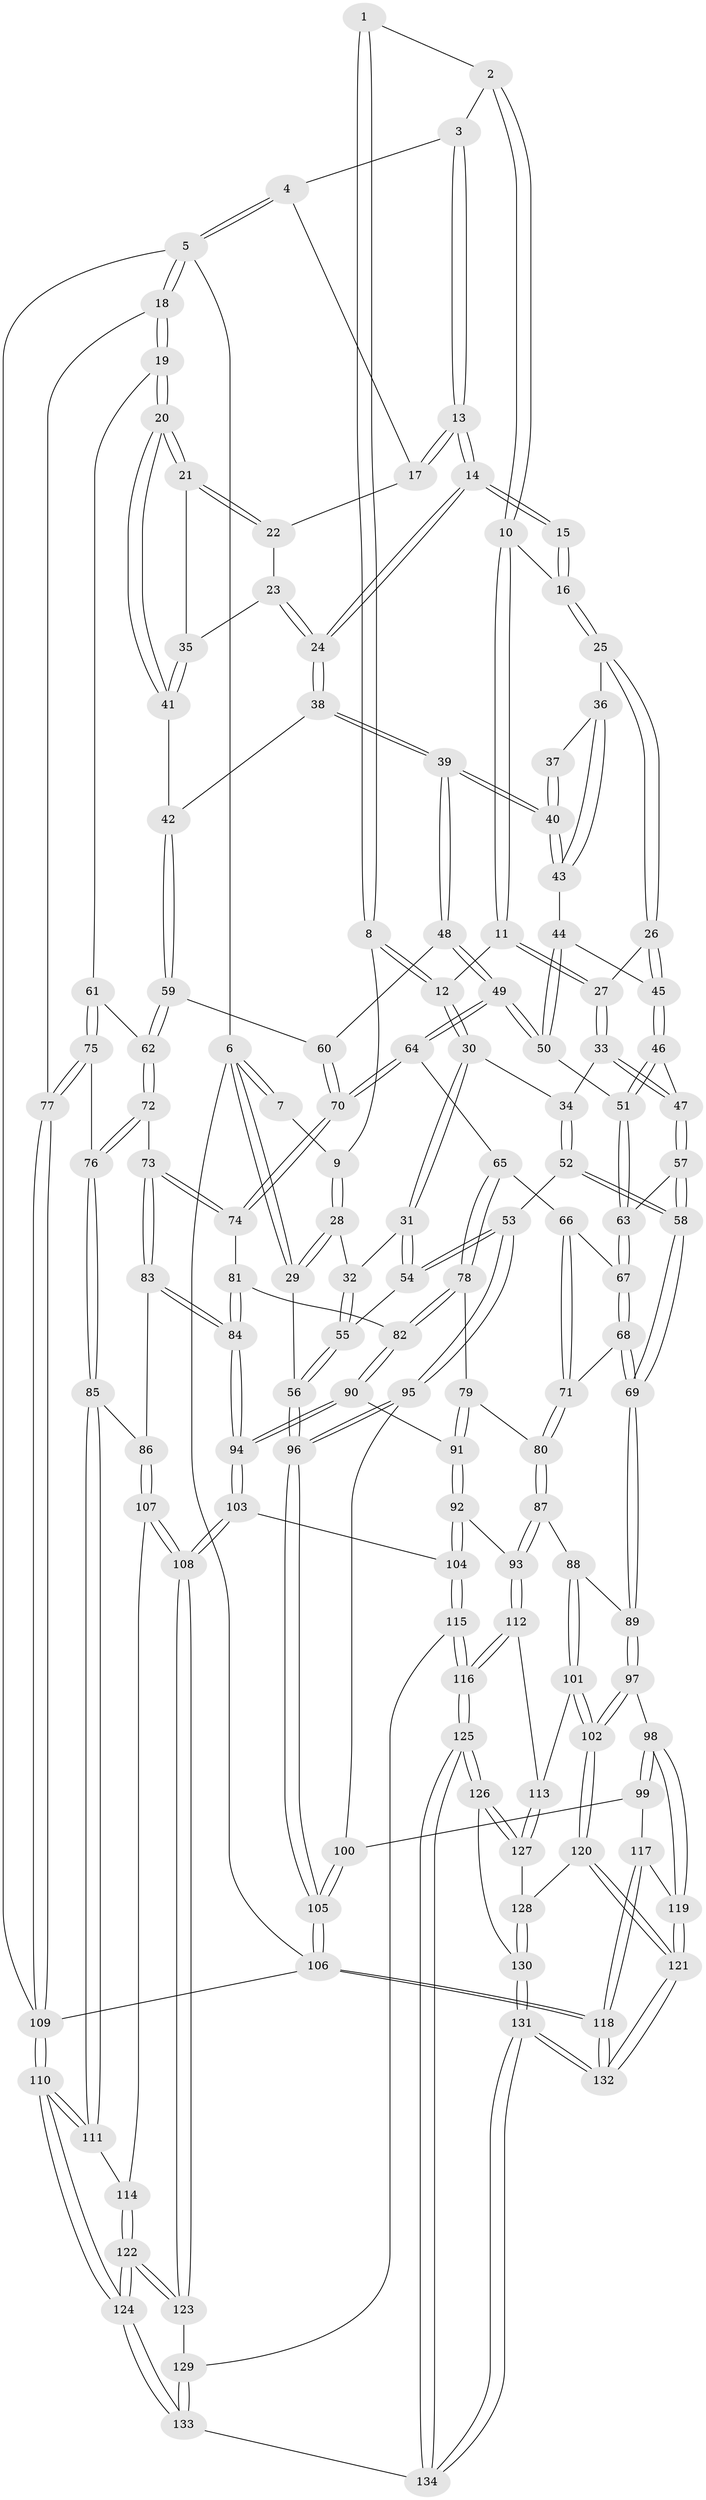 // Generated by graph-tools (version 1.1) at 2025/38/03/09/25 02:38:27]
// undirected, 134 vertices, 332 edges
graph export_dot {
graph [start="1"]
  node [color=gray90,style=filled];
  1 [pos="+0.1894840802932357+0"];
  2 [pos="+0.5139427175072492+0"];
  3 [pos="+0.6620371003828809+0"];
  4 [pos="+1+0"];
  5 [pos="+1+0"];
  6 [pos="+0+0"];
  7 [pos="+0.050086311488417606+0"];
  8 [pos="+0.22545735757708024+0"];
  9 [pos="+0.07557380060517338+0.11080416456080669"];
  10 [pos="+0.4812671495774844+0.03200767329400704"];
  11 [pos="+0.3568940936874255+0.09860193888030912"];
  12 [pos="+0.24647981103514058+0.05690073993174015"];
  13 [pos="+0.7013689149999212+0.06975009740768559"];
  14 [pos="+0.6959781520773972+0.10386384390410296"];
  15 [pos="+0.6901017179851787+0.1061473827310677"];
  16 [pos="+0.49133468152941123+0.05443402352268213"];
  17 [pos="+0.8729849722653394+0.05411199130347668"];
  18 [pos="+1+0.23072325895575643"];
  19 [pos="+1+0.24271222954690092"];
  20 [pos="+1+0.23887514360895268"];
  21 [pos="+0.9368817308323577+0.16298437320157744"];
  22 [pos="+0.8749146727790214+0.080642883429238"];
  23 [pos="+0.7965271217469015+0.1474781252760569"];
  24 [pos="+0.7444716945673925+0.1672141546814329"];
  25 [pos="+0.5069340209871593+0.12932100929663984"];
  26 [pos="+0.43359585358517905+0.1994309598007495"];
  27 [pos="+0.37316820290259384+0.18975552051003577"];
  28 [pos="+0.058181643258135705+0.1500807472553968"];
  29 [pos="+0+0.11713134197925162"];
  30 [pos="+0.20253160570004244+0.18680173387425755"];
  31 [pos="+0.14675765545804142+0.21242359889471724"];
  32 [pos="+0.13597497218490803+0.21045735065937882"];
  33 [pos="+0.32120710940511715+0.24110820234745414"];
  34 [pos="+0.2849514094777832+0.23760366914224082"];
  35 [pos="+0.8701062711850108+0.17967556344909802"];
  36 [pos="+0.5480622767897503+0.1643453049845627"];
  37 [pos="+0.6400966218458591+0.14037203967049866"];
  38 [pos="+0.7501223908876897+0.23318780287212196"];
  39 [pos="+0.649857871721381+0.2905545492357745"];
  40 [pos="+0.6281318280095454+0.25675043292203764"];
  41 [pos="+0.7989041572041505+0.26496674244637053"];
  42 [pos="+0.79401832560479+0.26663501071501805"];
  43 [pos="+0.552844305984787+0.2011521231460239"];
  44 [pos="+0.5222852173599151+0.2498631596438788"];
  45 [pos="+0.4552754757448799+0.24733580636048363"];
  46 [pos="+0.43611291416816444+0.3035750457952942"];
  47 [pos="+0.341096082534973+0.2745229423434762"];
  48 [pos="+0.6447203327092619+0.30217281040079136"];
  49 [pos="+0.5963822099937451+0.3538276232331514"];
  50 [pos="+0.5406809424455736+0.30506355326158585"];
  51 [pos="+0.44155702909861794+0.3177634545966201"];
  52 [pos="+0.20186163562538864+0.46229117361841937"];
  53 [pos="+0.1891195902264705+0.4615725888982331"];
  54 [pos="+0.18334203816702258+0.456911970679853"];
  55 [pos="+0+0.3862610271345505"];
  56 [pos="+0+0.3887266592332647"];
  57 [pos="+0.33587996568006384+0.34706038902248426"];
  58 [pos="+0.24910522968801294+0.47556054494804056"];
  59 [pos="+0.8119623001098777+0.3637415384944536"];
  60 [pos="+0.7453223969012545+0.38026559340563826"];
  61 [pos="+0.8986895929061162+0.3855089048382022"];
  62 [pos="+0.8220034443051033+0.37336319201525775"];
  63 [pos="+0.4377843648274013+0.35724540283582773"];
  64 [pos="+0.5939688501766184+0.36586104791071977"];
  65 [pos="+0.5538002836129392+0.3937173519903809"];
  66 [pos="+0.49110949341056304+0.39184785830551205"];
  67 [pos="+0.44308814598455304+0.37387692923493165"];
  68 [pos="+0.3768876303542275+0.46490089690435116"];
  69 [pos="+0.2580989373155547+0.4815880207081805"];
  70 [pos="+0.6727281039107444+0.4599791678781077"];
  71 [pos="+0.4608780368389551+0.5097043242846403"];
  72 [pos="+0.8004199917469421+0.4572849406928963"];
  73 [pos="+0.7072056631994268+0.49442898869535257"];
  74 [pos="+0.6761325395836698+0.4772006842699172"];
  75 [pos="+0.9497055533331048+0.5650645907576062"];
  76 [pos="+0.8983469345660262+0.5934275928976831"];
  77 [pos="+1+0.5521751352738843"];
  78 [pos="+0.5338628414026758+0.49183042768354124"];
  79 [pos="+0.46808957849782634+0.512717404176173"];
  80 [pos="+0.46382120786846187+0.5123805203483738"];
  81 [pos="+0.6717070861053954+0.48119746271115876"];
  82 [pos="+0.5897821045311148+0.5298597251935819"];
  83 [pos="+0.7562125345296573+0.5807463697144264"];
  84 [pos="+0.6553339606040051+0.6260552542390647"];
  85 [pos="+0.8891558287656968+0.6030365783774401"];
  86 [pos="+0.7762252231802853+0.5905784677516527"];
  87 [pos="+0.41197713609652303+0.6457945591947495"];
  88 [pos="+0.3139583255341148+0.5611613088587933"];
  89 [pos="+0.27699707569623905+0.5269345686083187"];
  90 [pos="+0.5861301338654684+0.5649726480252903"];
  91 [pos="+0.5345703434771271+0.6060460024932023"];
  92 [pos="+0.5179332422538494+0.6467333740561292"];
  93 [pos="+0.4208214601198914+0.6682020550823184"];
  94 [pos="+0.6523202611892474+0.6285564089264146"];
  95 [pos="+0.1491341797905924+0.530798634888139"];
  96 [pos="+0+0.6174848405669698"];
  97 [pos="+0.24440764479154625+0.7184683082885566"];
  98 [pos="+0.23609631297701741+0.7179591792018595"];
  99 [pos="+0.12502657449982588+0.6851208283849508"];
  100 [pos="+0.10643287179989461+0.6637874255608331"];
  101 [pos="+0.3111536512715506+0.739868738222356"];
  102 [pos="+0.2772019211823335+0.7431797232095824"];
  103 [pos="+0.6345105219699739+0.7268189158938454"];
  104 [pos="+0.6253378430378633+0.7281481551656723"];
  105 [pos="+0+0.6967649889844759"];
  106 [pos="+0+1"];
  107 [pos="+0.7096701171030676+0.7204806376416516"];
  108 [pos="+0.644887372946924+0.7320991178611969"];
  109 [pos="+1+1"];
  110 [pos="+1+1"];
  111 [pos="+0.8796234420324829+0.6728012447735104"];
  112 [pos="+0.4069287635874706+0.7077299906542395"];
  113 [pos="+0.34284168279987715+0.7378516146551287"];
  114 [pos="+0.800087049601301+0.740709516554198"];
  115 [pos="+0.5173339801177451+0.8211567156077793"];
  116 [pos="+0.5010246573904348+0.8259518872500401"];
  117 [pos="+0.12089495177482427+0.7112355503441989"];
  118 [pos="+0+1"];
  119 [pos="+0.13295665978670287+0.8444844923432896"];
  120 [pos="+0.2627233264510991+0.8085601637860725"];
  121 [pos="+0.1192827294747045+0.9191050800712621"];
  122 [pos="+0.8042183647707623+1"];
  123 [pos="+0.729003766554513+0.9309557997663053"];
  124 [pos="+0.8855651186179023+1"];
  125 [pos="+0.4557143401444497+0.9121184741309095"];
  126 [pos="+0.37388704669173195+0.8691897827288669"];
  127 [pos="+0.3643360000904323+0.8409803114780823"];
  128 [pos="+0.2724916724630144+0.8240572274205553"];
  129 [pos="+0.5870724304283289+0.8687100601101145"];
  130 [pos="+0.3031268157958696+0.8834042219112125"];
  131 [pos="+0.14113095026306105+1"];
  132 [pos="+0+1"];
  133 [pos="+0.531106637690489+1"];
  134 [pos="+0.4627002756797277+1"];
  1 -- 2;
  1 -- 8;
  1 -- 8;
  2 -- 3;
  2 -- 10;
  2 -- 10;
  3 -- 4;
  3 -- 13;
  3 -- 13;
  4 -- 5;
  4 -- 5;
  4 -- 17;
  5 -- 6;
  5 -- 18;
  5 -- 18;
  5 -- 109;
  6 -- 7;
  6 -- 7;
  6 -- 29;
  6 -- 29;
  6 -- 106;
  7 -- 9;
  8 -- 9;
  8 -- 12;
  8 -- 12;
  9 -- 28;
  9 -- 28;
  10 -- 11;
  10 -- 11;
  10 -- 16;
  11 -- 12;
  11 -- 27;
  11 -- 27;
  12 -- 30;
  12 -- 30;
  13 -- 14;
  13 -- 14;
  13 -- 17;
  13 -- 17;
  14 -- 15;
  14 -- 15;
  14 -- 24;
  14 -- 24;
  15 -- 16;
  15 -- 16;
  16 -- 25;
  16 -- 25;
  17 -- 22;
  18 -- 19;
  18 -- 19;
  18 -- 77;
  19 -- 20;
  19 -- 20;
  19 -- 61;
  20 -- 21;
  20 -- 21;
  20 -- 41;
  20 -- 41;
  21 -- 22;
  21 -- 22;
  21 -- 35;
  22 -- 23;
  23 -- 24;
  23 -- 24;
  23 -- 35;
  24 -- 38;
  24 -- 38;
  25 -- 26;
  25 -- 26;
  25 -- 36;
  26 -- 27;
  26 -- 45;
  26 -- 45;
  27 -- 33;
  27 -- 33;
  28 -- 29;
  28 -- 29;
  28 -- 32;
  29 -- 56;
  30 -- 31;
  30 -- 31;
  30 -- 34;
  31 -- 32;
  31 -- 54;
  31 -- 54;
  32 -- 55;
  32 -- 55;
  33 -- 34;
  33 -- 47;
  33 -- 47;
  34 -- 52;
  34 -- 52;
  35 -- 41;
  35 -- 41;
  36 -- 37;
  36 -- 43;
  36 -- 43;
  37 -- 40;
  37 -- 40;
  38 -- 39;
  38 -- 39;
  38 -- 42;
  39 -- 40;
  39 -- 40;
  39 -- 48;
  39 -- 48;
  40 -- 43;
  40 -- 43;
  41 -- 42;
  42 -- 59;
  42 -- 59;
  43 -- 44;
  44 -- 45;
  44 -- 50;
  44 -- 50;
  45 -- 46;
  45 -- 46;
  46 -- 47;
  46 -- 51;
  46 -- 51;
  47 -- 57;
  47 -- 57;
  48 -- 49;
  48 -- 49;
  48 -- 60;
  49 -- 50;
  49 -- 50;
  49 -- 64;
  49 -- 64;
  50 -- 51;
  51 -- 63;
  51 -- 63;
  52 -- 53;
  52 -- 58;
  52 -- 58;
  53 -- 54;
  53 -- 54;
  53 -- 95;
  53 -- 95;
  54 -- 55;
  55 -- 56;
  55 -- 56;
  56 -- 96;
  56 -- 96;
  57 -- 58;
  57 -- 58;
  57 -- 63;
  58 -- 69;
  58 -- 69;
  59 -- 60;
  59 -- 62;
  59 -- 62;
  60 -- 70;
  60 -- 70;
  61 -- 62;
  61 -- 75;
  61 -- 75;
  62 -- 72;
  62 -- 72;
  63 -- 67;
  63 -- 67;
  64 -- 65;
  64 -- 70;
  64 -- 70;
  65 -- 66;
  65 -- 78;
  65 -- 78;
  66 -- 67;
  66 -- 71;
  66 -- 71;
  67 -- 68;
  67 -- 68;
  68 -- 69;
  68 -- 69;
  68 -- 71;
  69 -- 89;
  69 -- 89;
  70 -- 74;
  70 -- 74;
  71 -- 80;
  71 -- 80;
  72 -- 73;
  72 -- 76;
  72 -- 76;
  73 -- 74;
  73 -- 74;
  73 -- 83;
  73 -- 83;
  74 -- 81;
  75 -- 76;
  75 -- 77;
  75 -- 77;
  76 -- 85;
  76 -- 85;
  77 -- 109;
  77 -- 109;
  78 -- 79;
  78 -- 82;
  78 -- 82;
  79 -- 80;
  79 -- 91;
  79 -- 91;
  80 -- 87;
  80 -- 87;
  81 -- 82;
  81 -- 84;
  81 -- 84;
  82 -- 90;
  82 -- 90;
  83 -- 84;
  83 -- 84;
  83 -- 86;
  84 -- 94;
  84 -- 94;
  85 -- 86;
  85 -- 111;
  85 -- 111;
  86 -- 107;
  86 -- 107;
  87 -- 88;
  87 -- 93;
  87 -- 93;
  88 -- 89;
  88 -- 101;
  88 -- 101;
  89 -- 97;
  89 -- 97;
  90 -- 91;
  90 -- 94;
  90 -- 94;
  91 -- 92;
  91 -- 92;
  92 -- 93;
  92 -- 104;
  92 -- 104;
  93 -- 112;
  93 -- 112;
  94 -- 103;
  94 -- 103;
  95 -- 96;
  95 -- 96;
  95 -- 100;
  96 -- 105;
  96 -- 105;
  97 -- 98;
  97 -- 102;
  97 -- 102;
  98 -- 99;
  98 -- 99;
  98 -- 119;
  98 -- 119;
  99 -- 100;
  99 -- 117;
  100 -- 105;
  100 -- 105;
  101 -- 102;
  101 -- 102;
  101 -- 113;
  102 -- 120;
  102 -- 120;
  103 -- 104;
  103 -- 108;
  103 -- 108;
  104 -- 115;
  104 -- 115;
  105 -- 106;
  105 -- 106;
  106 -- 118;
  106 -- 118;
  106 -- 109;
  107 -- 108;
  107 -- 108;
  107 -- 114;
  108 -- 123;
  108 -- 123;
  109 -- 110;
  109 -- 110;
  110 -- 111;
  110 -- 111;
  110 -- 124;
  110 -- 124;
  111 -- 114;
  112 -- 113;
  112 -- 116;
  112 -- 116;
  113 -- 127;
  113 -- 127;
  114 -- 122;
  114 -- 122;
  115 -- 116;
  115 -- 116;
  115 -- 129;
  116 -- 125;
  116 -- 125;
  117 -- 118;
  117 -- 118;
  117 -- 119;
  118 -- 132;
  118 -- 132;
  119 -- 121;
  119 -- 121;
  120 -- 121;
  120 -- 121;
  120 -- 128;
  121 -- 132;
  121 -- 132;
  122 -- 123;
  122 -- 123;
  122 -- 124;
  122 -- 124;
  123 -- 129;
  124 -- 133;
  124 -- 133;
  125 -- 126;
  125 -- 126;
  125 -- 134;
  125 -- 134;
  126 -- 127;
  126 -- 127;
  126 -- 130;
  127 -- 128;
  128 -- 130;
  128 -- 130;
  129 -- 133;
  129 -- 133;
  130 -- 131;
  130 -- 131;
  131 -- 132;
  131 -- 132;
  131 -- 134;
  131 -- 134;
  133 -- 134;
}
